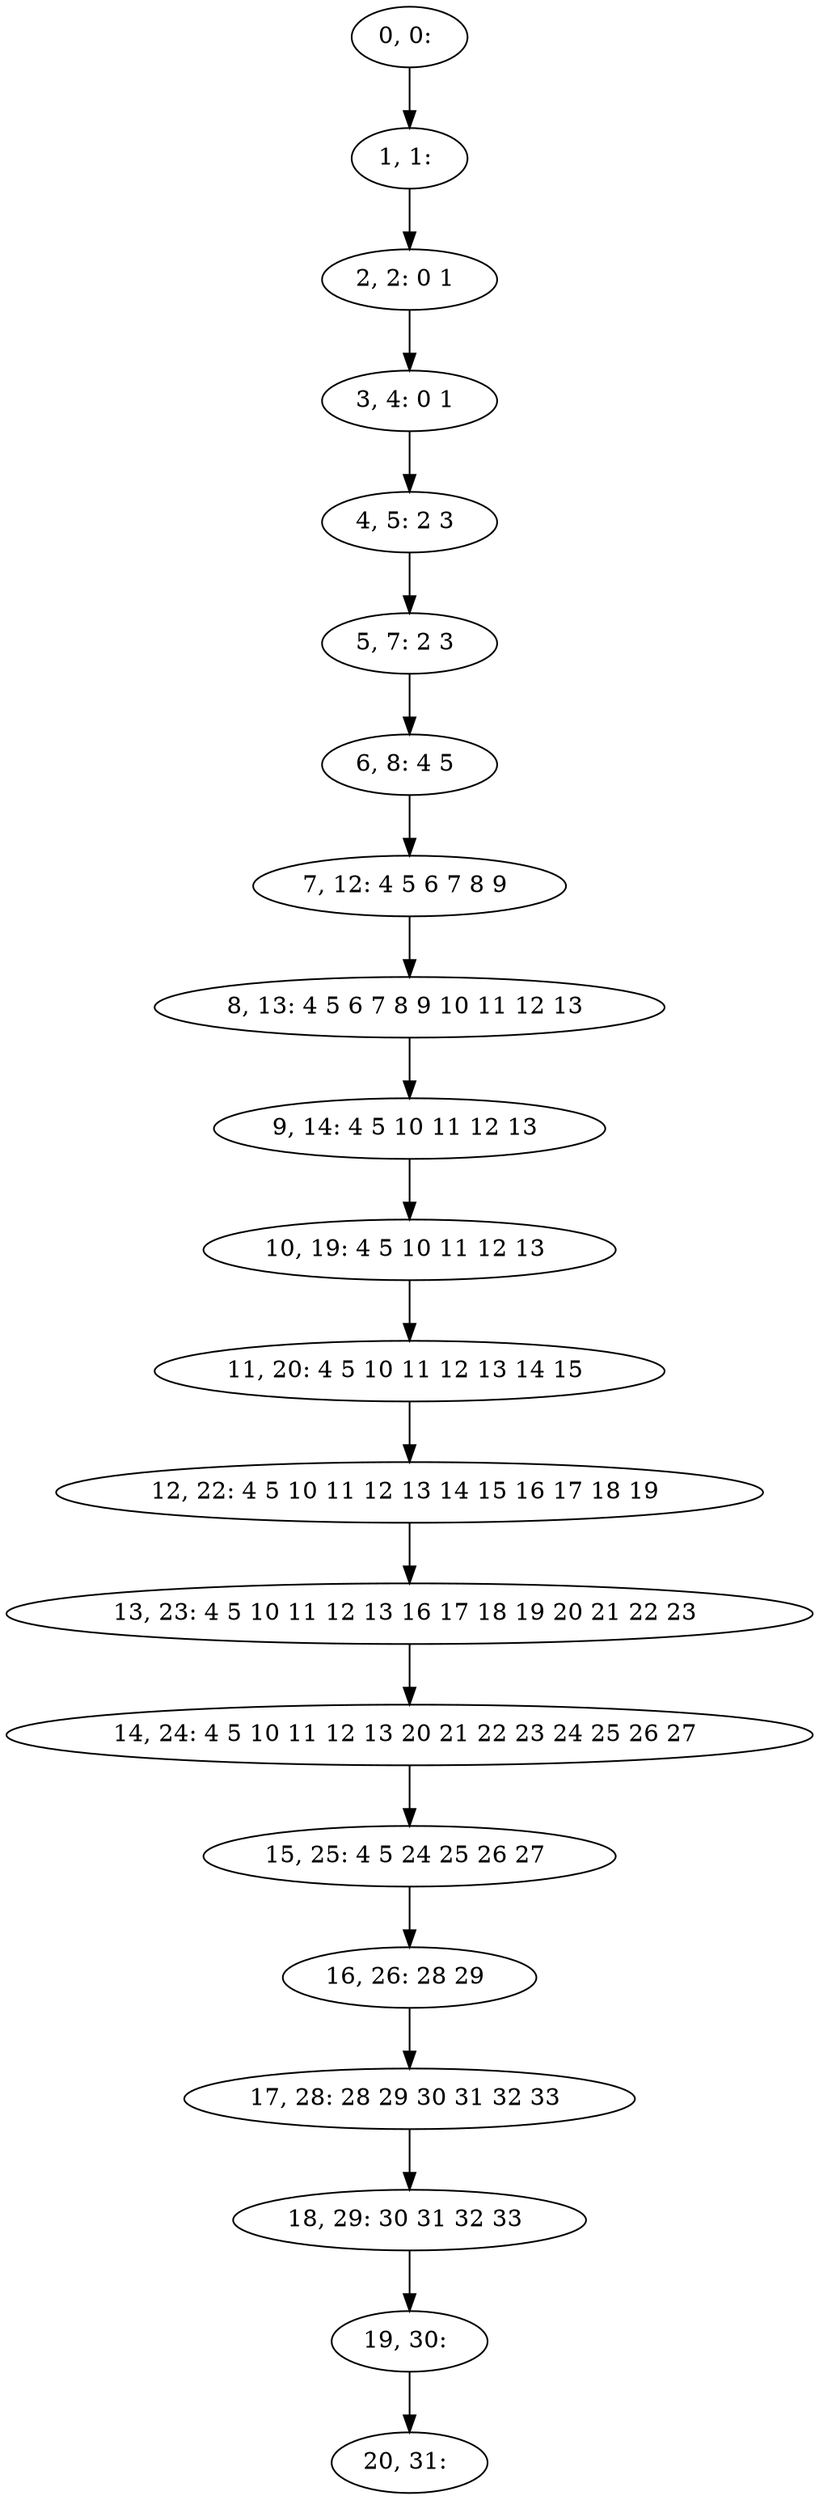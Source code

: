 digraph G {
0[label="0, 0: "];
1[label="1, 1: "];
2[label="2, 2: 0 1 "];
3[label="3, 4: 0 1 "];
4[label="4, 5: 2 3 "];
5[label="5, 7: 2 3 "];
6[label="6, 8: 4 5 "];
7[label="7, 12: 4 5 6 7 8 9 "];
8[label="8, 13: 4 5 6 7 8 9 10 11 12 13 "];
9[label="9, 14: 4 5 10 11 12 13 "];
10[label="10, 19: 4 5 10 11 12 13 "];
11[label="11, 20: 4 5 10 11 12 13 14 15 "];
12[label="12, 22: 4 5 10 11 12 13 14 15 16 17 18 19 "];
13[label="13, 23: 4 5 10 11 12 13 16 17 18 19 20 21 22 23 "];
14[label="14, 24: 4 5 10 11 12 13 20 21 22 23 24 25 26 27 "];
15[label="15, 25: 4 5 24 25 26 27 "];
16[label="16, 26: 28 29 "];
17[label="17, 28: 28 29 30 31 32 33 "];
18[label="18, 29: 30 31 32 33 "];
19[label="19, 30: "];
20[label="20, 31: "];
0->1 ;
1->2 ;
2->3 ;
3->4 ;
4->5 ;
5->6 ;
6->7 ;
7->8 ;
8->9 ;
9->10 ;
10->11 ;
11->12 ;
12->13 ;
13->14 ;
14->15 ;
15->16 ;
16->17 ;
17->18 ;
18->19 ;
19->20 ;
}
